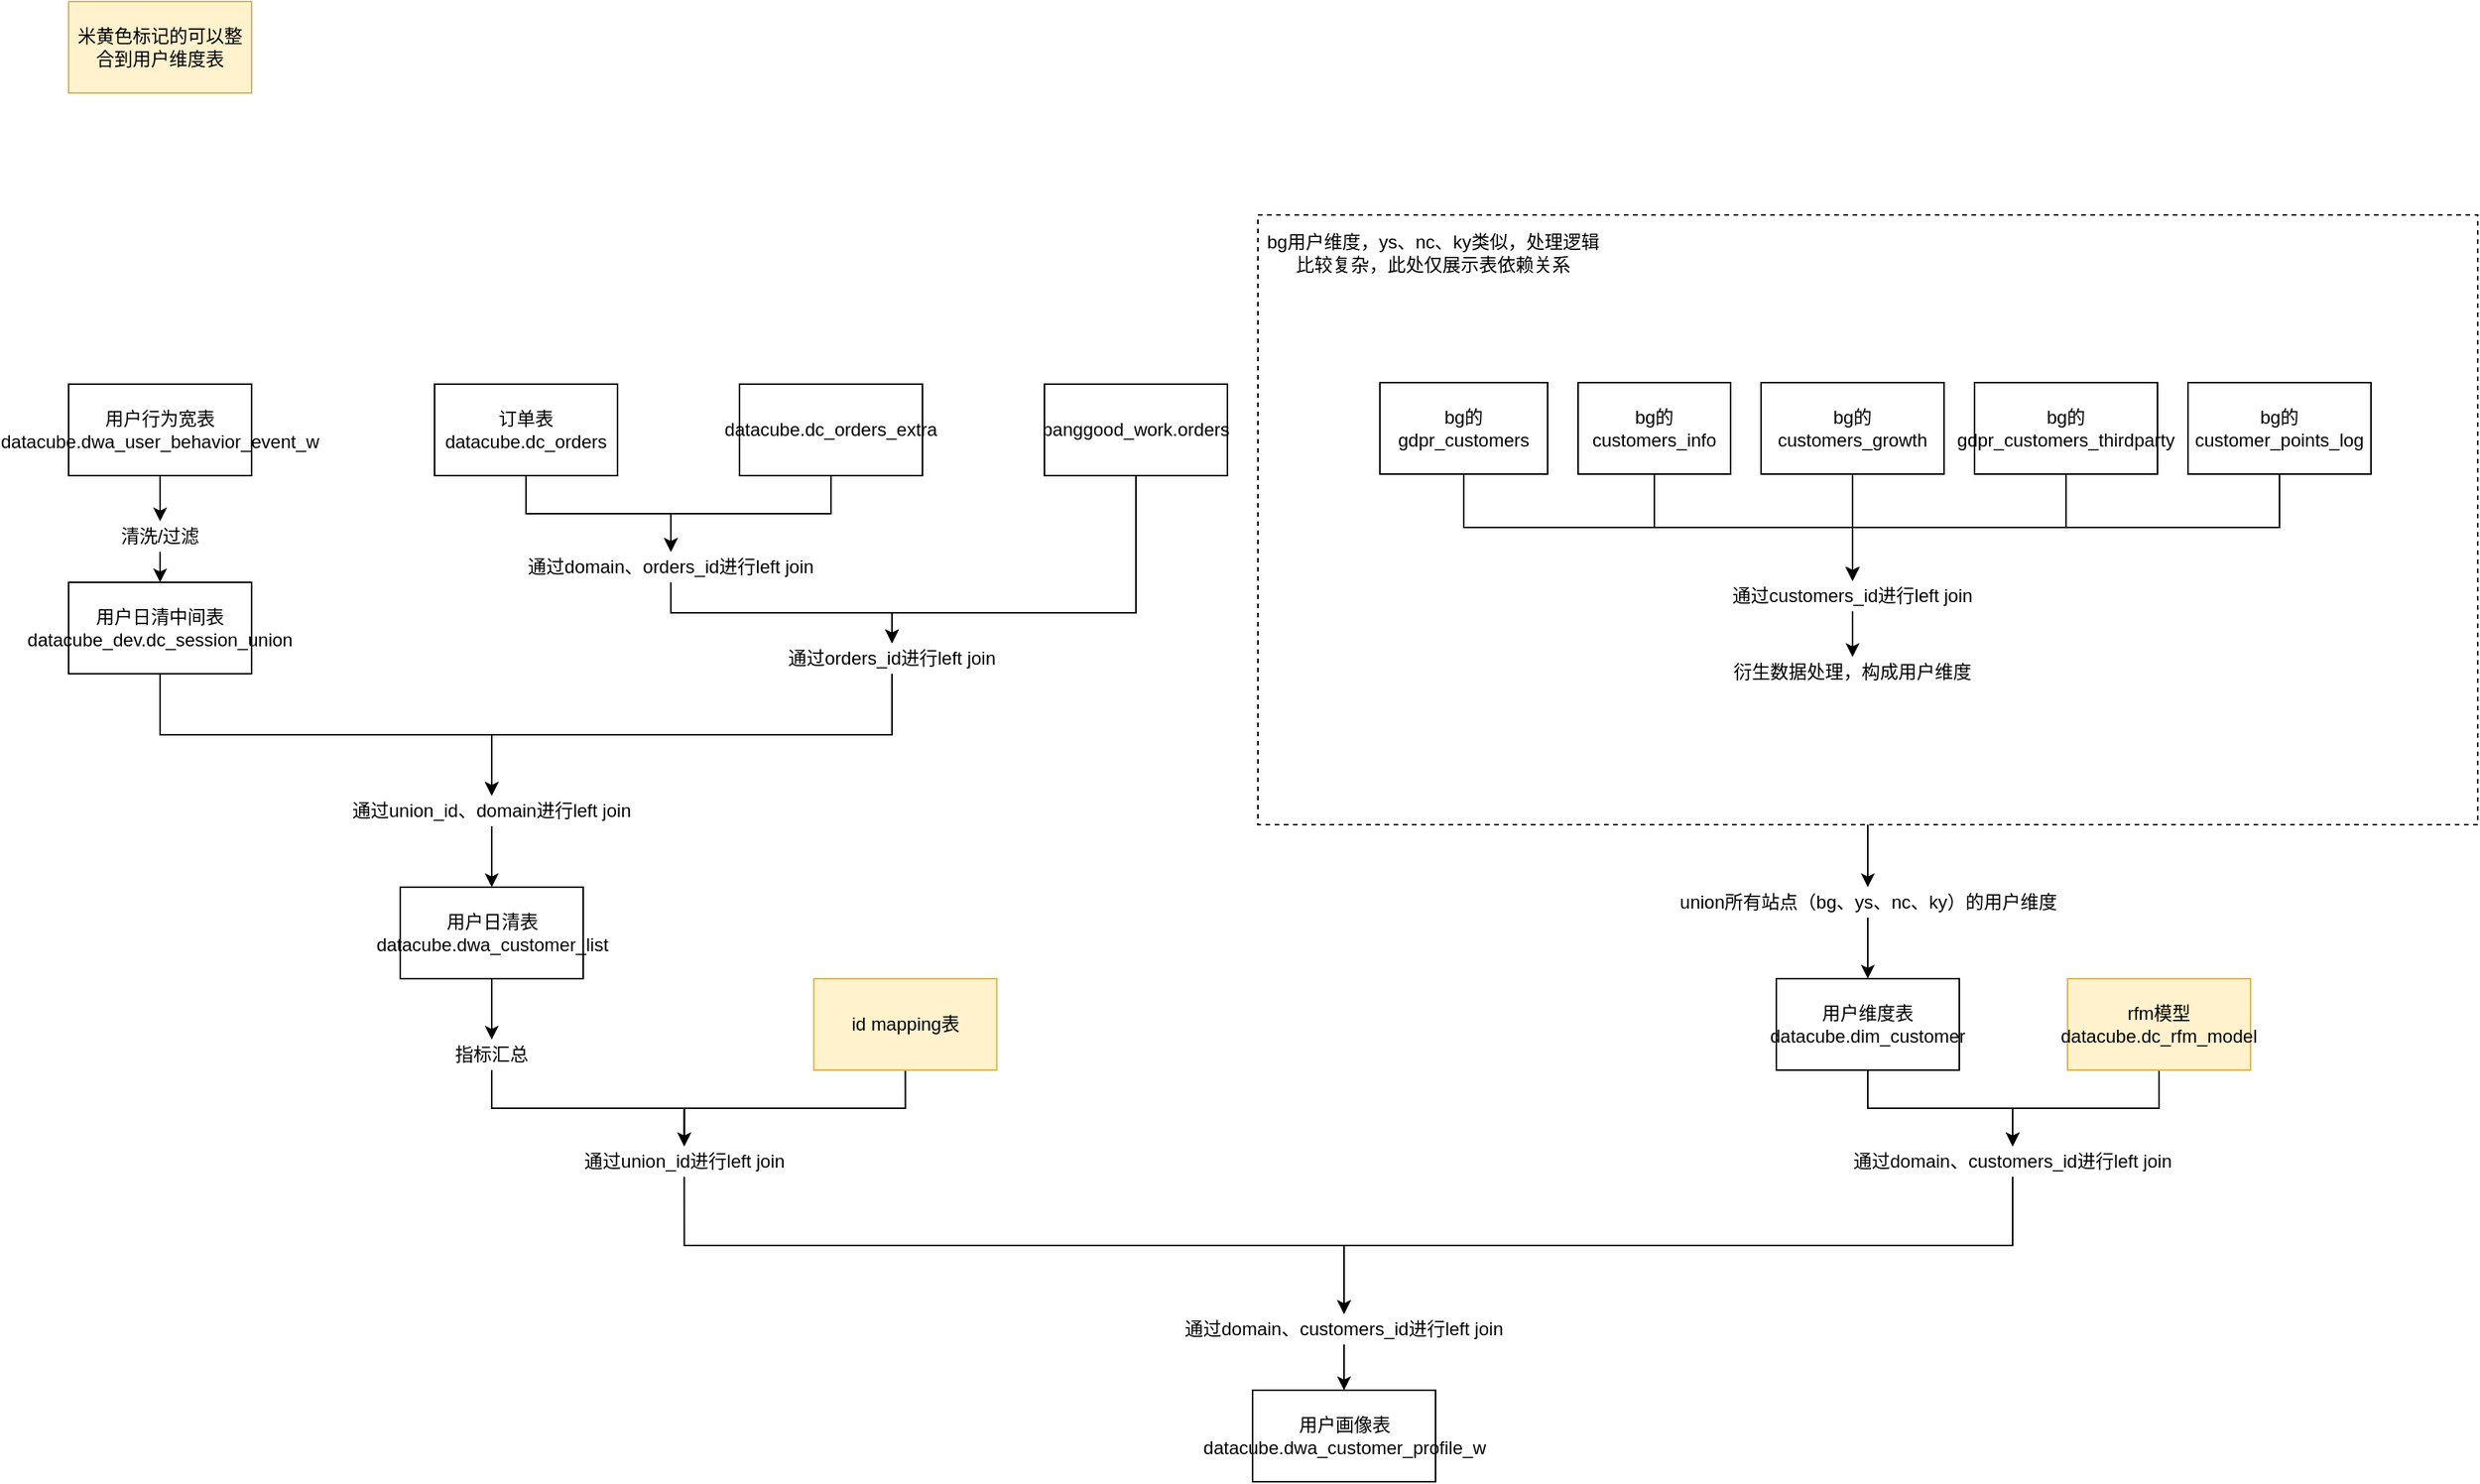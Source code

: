 <mxfile version="14.4.7" type="github">
  <diagram id="C5RBs43oDa-KdzZeNtuy" name="Page-1">
    <mxGraphModel dx="1246" dy="677" grid="1" gridSize="10" guides="1" tooltips="1" connect="1" arrows="1" fold="1" page="1" pageScale="1" pageWidth="827" pageHeight="1169" math="0" shadow="0">
      <root>
        <mxCell id="WIyWlLk6GJQsqaUBKTNV-0" />
        <mxCell id="WIyWlLk6GJQsqaUBKTNV-1" parent="WIyWlLk6GJQsqaUBKTNV-0" />
        <mxCell id="aJqS2GngOPCB8_TzCR6t-54" style="edgeStyle=orthogonalEdgeStyle;rounded=0;orthogonalLoop=1;jettySize=auto;html=1;exitX=0.5;exitY=1;exitDx=0;exitDy=0;" parent="WIyWlLk6GJQsqaUBKTNV-1" source="aJqS2GngOPCB8_TzCR6t-59" target="aJqS2GngOPCB8_TzCR6t-53" edge="1">
          <mxGeometry relative="1" as="geometry" />
        </mxCell>
        <mxCell id="aJqS2GngOPCB8_TzCR6t-52" value="用户行为宽表&lt;br&gt;datacube.dwa_user_behavior_event_w" style="rounded=0;whiteSpace=wrap;html=1;" parent="WIyWlLk6GJQsqaUBKTNV-1" vertex="1">
          <mxGeometry x="100" y="251" width="120" height="60" as="geometry" />
        </mxCell>
        <mxCell id="aJqS2GngOPCB8_TzCR6t-66" style="edgeStyle=orthogonalEdgeStyle;rounded=0;orthogonalLoop=1;jettySize=auto;html=1;exitX=0.5;exitY=1;exitDx=0;exitDy=0;entryX=0.5;entryY=0;entryDx=0;entryDy=0;" parent="WIyWlLk6GJQsqaUBKTNV-1" source="aJqS2GngOPCB8_TzCR6t-53" target="aJqS2GngOPCB8_TzCR6t-63" edge="1">
          <mxGeometry relative="1" as="geometry" />
        </mxCell>
        <mxCell id="aJqS2GngOPCB8_TzCR6t-53" value="用户日清中间表&lt;br&gt;datacube_dev.dc_session_union" style="rounded=0;whiteSpace=wrap;html=1;" parent="WIyWlLk6GJQsqaUBKTNV-1" vertex="1">
          <mxGeometry x="100" y="381" width="120" height="60" as="geometry" />
        </mxCell>
        <mxCell id="aJqS2GngOPCB8_TzCR6t-58" style="edgeStyle=orthogonalEdgeStyle;rounded=0;orthogonalLoop=1;jettySize=auto;html=1;exitX=0.5;exitY=1;exitDx=0;exitDy=0;" parent="WIyWlLk6GJQsqaUBKTNV-1" source="aJqS2GngOPCB8_TzCR6t-63" target="aJqS2GngOPCB8_TzCR6t-56" edge="1">
          <mxGeometry relative="1" as="geometry" />
        </mxCell>
        <mxCell id="aJqS2GngOPCB8_TzCR6t-73" style="edgeStyle=orthogonalEdgeStyle;rounded=0;orthogonalLoop=1;jettySize=auto;html=1;exitX=0.5;exitY=1;exitDx=0;exitDy=0;entryX=0.5;entryY=0;entryDx=0;entryDy=0;" parent="WIyWlLk6GJQsqaUBKTNV-1" source="aJqS2GngOPCB8_TzCR6t-55" target="aJqS2GngOPCB8_TzCR6t-72" edge="1">
          <mxGeometry relative="1" as="geometry" />
        </mxCell>
        <mxCell id="aJqS2GngOPCB8_TzCR6t-55" value="订单表&lt;br&gt;datacube.dc_orders" style="rounded=0;whiteSpace=wrap;html=1;" parent="WIyWlLk6GJQsqaUBKTNV-1" vertex="1">
          <mxGeometry x="340" y="251" width="120" height="60" as="geometry" />
        </mxCell>
        <mxCell id="aJqS2GngOPCB8_TzCR6t-62" style="edgeStyle=orthogonalEdgeStyle;rounded=0;orthogonalLoop=1;jettySize=auto;html=1;exitX=0.5;exitY=1;exitDx=0;exitDy=0;entryX=0.5;entryY=0;entryDx=0;entryDy=0;" parent="WIyWlLk6GJQsqaUBKTNV-1" source="aJqS2GngOPCB8_TzCR6t-68" target="aJqS2GngOPCB8_TzCR6t-97" edge="1">
          <mxGeometry relative="1" as="geometry">
            <mxPoint x="377.5" y="741" as="targetPoint" />
          </mxGeometry>
        </mxCell>
        <mxCell id="aJqS2GngOPCB8_TzCR6t-56" value="用户日清表&lt;br&gt;datacube.dwa_customer_list" style="rounded=0;whiteSpace=wrap;html=1;" parent="WIyWlLk6GJQsqaUBKTNV-1" vertex="1">
          <mxGeometry x="317.5" y="581" width="120" height="60" as="geometry" />
        </mxCell>
        <mxCell id="aJqS2GngOPCB8_TzCR6t-59" value="清洗/过滤" style="text;html=1;strokeColor=none;fillColor=none;align=center;verticalAlign=middle;whiteSpace=wrap;rounded=0;" parent="WIyWlLk6GJQsqaUBKTNV-1" vertex="1">
          <mxGeometry x="125" y="341" width="70" height="20" as="geometry" />
        </mxCell>
        <mxCell id="aJqS2GngOPCB8_TzCR6t-60" style="edgeStyle=orthogonalEdgeStyle;rounded=0;orthogonalLoop=1;jettySize=auto;html=1;exitX=0.5;exitY=1;exitDx=0;exitDy=0;" parent="WIyWlLk6GJQsqaUBKTNV-1" source="aJqS2GngOPCB8_TzCR6t-52" target="aJqS2GngOPCB8_TzCR6t-59" edge="1">
          <mxGeometry relative="1" as="geometry">
            <mxPoint x="160" y="311" as="sourcePoint" />
            <mxPoint x="160" y="381" as="targetPoint" />
          </mxGeometry>
        </mxCell>
        <mxCell id="aJqS2GngOPCB8_TzCR6t-63" value="通过union_id、domain进行left join" style="text;html=1;strokeColor=none;fillColor=none;align=center;verticalAlign=middle;whiteSpace=wrap;rounded=0;" parent="WIyWlLk6GJQsqaUBKTNV-1" vertex="1">
          <mxGeometry x="270" y="521" width="215" height="20" as="geometry" />
        </mxCell>
        <mxCell id="aJqS2GngOPCB8_TzCR6t-68" value="指标汇总" style="text;html=1;strokeColor=none;fillColor=none;align=center;verticalAlign=middle;whiteSpace=wrap;rounded=0;" parent="WIyWlLk6GJQsqaUBKTNV-1" vertex="1">
          <mxGeometry x="336.25" y="681" width="82.5" height="20" as="geometry" />
        </mxCell>
        <mxCell id="aJqS2GngOPCB8_TzCR6t-69" style="edgeStyle=orthogonalEdgeStyle;rounded=0;orthogonalLoop=1;jettySize=auto;html=1;exitX=0.5;exitY=1;exitDx=0;exitDy=0;entryX=0.5;entryY=0;entryDx=0;entryDy=0;" parent="WIyWlLk6GJQsqaUBKTNV-1" source="aJqS2GngOPCB8_TzCR6t-56" target="aJqS2GngOPCB8_TzCR6t-68" edge="1">
          <mxGeometry relative="1" as="geometry">
            <mxPoint x="377.5" y="601" as="sourcePoint" />
            <mxPoint x="377.5" y="661" as="targetPoint" />
          </mxGeometry>
        </mxCell>
        <mxCell id="aJqS2GngOPCB8_TzCR6t-77" style="edgeStyle=orthogonalEdgeStyle;rounded=0;orthogonalLoop=1;jettySize=auto;html=1;exitX=0.5;exitY=1;exitDx=0;exitDy=0;entryX=0.5;entryY=0;entryDx=0;entryDy=0;" parent="WIyWlLk6GJQsqaUBKTNV-1" source="aJqS2GngOPCB8_TzCR6t-70" target="aJqS2GngOPCB8_TzCR6t-72" edge="1">
          <mxGeometry relative="1" as="geometry" />
        </mxCell>
        <mxCell id="aJqS2GngOPCB8_TzCR6t-70" value="datacube.dc_orders_extra" style="rounded=0;whiteSpace=wrap;html=1;" parent="WIyWlLk6GJQsqaUBKTNV-1" vertex="1">
          <mxGeometry x="540" y="251" width="120" height="60" as="geometry" />
        </mxCell>
        <mxCell id="aJqS2GngOPCB8_TzCR6t-83" style="edgeStyle=orthogonalEdgeStyle;rounded=0;orthogonalLoop=1;jettySize=auto;html=1;exitX=0.5;exitY=1;exitDx=0;exitDy=0;entryX=0.5;entryY=0;entryDx=0;entryDy=0;" parent="WIyWlLk6GJQsqaUBKTNV-1" source="aJqS2GngOPCB8_TzCR6t-72" target="aJqS2GngOPCB8_TzCR6t-81" edge="1">
          <mxGeometry relative="1" as="geometry" />
        </mxCell>
        <mxCell id="aJqS2GngOPCB8_TzCR6t-72" value="通过domain、orders_id进行left join" style="text;html=1;strokeColor=none;fillColor=none;align=center;verticalAlign=middle;whiteSpace=wrap;rounded=0;" parent="WIyWlLk6GJQsqaUBKTNV-1" vertex="1">
          <mxGeometry x="380" y="361" width="230" height="20" as="geometry" />
        </mxCell>
        <mxCell id="aJqS2GngOPCB8_TzCR6t-84" style="edgeStyle=orthogonalEdgeStyle;rounded=0;orthogonalLoop=1;jettySize=auto;html=1;exitX=0.5;exitY=1;exitDx=0;exitDy=0;" parent="WIyWlLk6GJQsqaUBKTNV-1" source="aJqS2GngOPCB8_TzCR6t-80" target="aJqS2GngOPCB8_TzCR6t-81" edge="1">
          <mxGeometry relative="1" as="geometry">
            <Array as="points">
              <mxPoint x="800" y="401" />
              <mxPoint x="640" y="401" />
            </Array>
          </mxGeometry>
        </mxCell>
        <mxCell id="aJqS2GngOPCB8_TzCR6t-80" value="banggood_work.orders" style="rounded=0;whiteSpace=wrap;html=1;" parent="WIyWlLk6GJQsqaUBKTNV-1" vertex="1">
          <mxGeometry x="740" y="251" width="120" height="60" as="geometry" />
        </mxCell>
        <mxCell id="aJqS2GngOPCB8_TzCR6t-85" style="edgeStyle=orthogonalEdgeStyle;rounded=0;orthogonalLoop=1;jettySize=auto;html=1;exitX=0.5;exitY=1;exitDx=0;exitDy=0;" parent="WIyWlLk6GJQsqaUBKTNV-1" source="aJqS2GngOPCB8_TzCR6t-81" target="aJqS2GngOPCB8_TzCR6t-63" edge="1">
          <mxGeometry relative="1" as="geometry" />
        </mxCell>
        <mxCell id="aJqS2GngOPCB8_TzCR6t-81" value="通过orders_id进行left join" style="text;html=1;strokeColor=none;fillColor=none;align=center;verticalAlign=middle;whiteSpace=wrap;rounded=0;" parent="WIyWlLk6GJQsqaUBKTNV-1" vertex="1">
          <mxGeometry x="560" y="421" width="160" height="20" as="geometry" />
        </mxCell>
        <mxCell id="aJqS2GngOPCB8_TzCR6t-109" style="edgeStyle=orthogonalEdgeStyle;rounded=0;orthogonalLoop=1;jettySize=auto;html=1;exitX=0.5;exitY=1;exitDx=0;exitDy=0;entryX=0.5;entryY=0;entryDx=0;entryDy=0;" parent="WIyWlLk6GJQsqaUBKTNV-1" source="aJqS2GngOPCB8_TzCR6t-86" target="aJqS2GngOPCB8_TzCR6t-97" edge="1">
          <mxGeometry relative="1" as="geometry" />
        </mxCell>
        <mxCell id="aJqS2GngOPCB8_TzCR6t-86" value="id mapping表" style="rounded=0;whiteSpace=wrap;html=1;fillColor=#fff2cc;strokeColor=#d6b656;" parent="WIyWlLk6GJQsqaUBKTNV-1" vertex="1">
          <mxGeometry x="588.75" y="641" width="120" height="60" as="geometry" />
        </mxCell>
        <mxCell id="aJqS2GngOPCB8_TzCR6t-96" style="edgeStyle=orthogonalEdgeStyle;rounded=0;orthogonalLoop=1;jettySize=auto;html=1;exitX=0.5;exitY=1;exitDx=0;exitDy=0;entryX=0.5;entryY=0;entryDx=0;entryDy=0;" parent="WIyWlLk6GJQsqaUBKTNV-1" source="aJqS2GngOPCB8_TzCR6t-87" target="aJqS2GngOPCB8_TzCR6t-93" edge="1">
          <mxGeometry relative="1" as="geometry" />
        </mxCell>
        <mxCell id="aJqS2GngOPCB8_TzCR6t-87" value="rfm模型&lt;br&gt;datacube.dc_rfm_model" style="rounded=0;whiteSpace=wrap;html=1;fillColor=#fff2cc;strokeColor=#d6b656;" parent="WIyWlLk6GJQsqaUBKTNV-1" vertex="1">
          <mxGeometry x="1411" y="641" width="120" height="60" as="geometry" />
        </mxCell>
        <mxCell id="aJqS2GngOPCB8_TzCR6t-94" style="edgeStyle=orthogonalEdgeStyle;rounded=0;orthogonalLoop=1;jettySize=auto;html=1;exitX=0.5;exitY=1;exitDx=0;exitDy=0;entryX=0.5;entryY=0;entryDx=0;entryDy=0;" parent="WIyWlLk6GJQsqaUBKTNV-1" source="aJqS2GngOPCB8_TzCR6t-88" target="aJqS2GngOPCB8_TzCR6t-93" edge="1">
          <mxGeometry relative="1" as="geometry" />
        </mxCell>
        <mxCell id="aJqS2GngOPCB8_TzCR6t-88" value="用户维度表&lt;br&gt;datacube.dim_customer" style="rounded=0;whiteSpace=wrap;html=1;" parent="WIyWlLk6GJQsqaUBKTNV-1" vertex="1">
          <mxGeometry x="1220" y="641" width="120" height="60" as="geometry" />
        </mxCell>
        <mxCell id="aJqS2GngOPCB8_TzCR6t-103" style="edgeStyle=orthogonalEdgeStyle;rounded=0;orthogonalLoop=1;jettySize=auto;html=1;exitX=0.5;exitY=1;exitDx=0;exitDy=0;entryX=0.5;entryY=0;entryDx=0;entryDy=0;" parent="WIyWlLk6GJQsqaUBKTNV-1" source="aJqS2GngOPCB8_TzCR6t-93" target="aJqS2GngOPCB8_TzCR6t-101" edge="1">
          <mxGeometry relative="1" as="geometry" />
        </mxCell>
        <mxCell id="aJqS2GngOPCB8_TzCR6t-93" value="通过domain、customers_id进行left join" style="text;html=1;strokeColor=none;fillColor=none;align=center;verticalAlign=middle;whiteSpace=wrap;rounded=0;" parent="WIyWlLk6GJQsqaUBKTNV-1" vertex="1">
          <mxGeometry x="1260" y="751" width="230" height="20" as="geometry" />
        </mxCell>
        <mxCell id="aJqS2GngOPCB8_TzCR6t-102" style="edgeStyle=orthogonalEdgeStyle;rounded=0;orthogonalLoop=1;jettySize=auto;html=1;exitX=0.5;exitY=1;exitDx=0;exitDy=0;entryX=0.5;entryY=0;entryDx=0;entryDy=0;" parent="WIyWlLk6GJQsqaUBKTNV-1" source="aJqS2GngOPCB8_TzCR6t-97" target="aJqS2GngOPCB8_TzCR6t-101" edge="1">
          <mxGeometry relative="1" as="geometry" />
        </mxCell>
        <mxCell id="aJqS2GngOPCB8_TzCR6t-97" value="通过union_id进行left join" style="text;html=1;strokeColor=none;fillColor=none;align=center;verticalAlign=middle;whiteSpace=wrap;rounded=0;" parent="WIyWlLk6GJQsqaUBKTNV-1" vertex="1">
          <mxGeometry x="418.75" y="751" width="170" height="20" as="geometry" />
        </mxCell>
        <mxCell id="aJqS2GngOPCB8_TzCR6t-105" value="" style="edgeStyle=orthogonalEdgeStyle;rounded=0;orthogonalLoop=1;jettySize=auto;html=1;" parent="WIyWlLk6GJQsqaUBKTNV-1" source="aJqS2GngOPCB8_TzCR6t-101" target="aJqS2GngOPCB8_TzCR6t-104" edge="1">
          <mxGeometry relative="1" as="geometry" />
        </mxCell>
        <mxCell id="aJqS2GngOPCB8_TzCR6t-101" value="通过domain、customers_id进行left join" style="text;html=1;strokeColor=none;fillColor=none;align=center;verticalAlign=middle;whiteSpace=wrap;rounded=0;" parent="WIyWlLk6GJQsqaUBKTNV-1" vertex="1">
          <mxGeometry x="790" y="861" width="293" height="20" as="geometry" />
        </mxCell>
        <mxCell id="aJqS2GngOPCB8_TzCR6t-104" value="用户画像表&lt;br&gt;datacube.dwa_customer_profile_w" style="whiteSpace=wrap;html=1;" parent="WIyWlLk6GJQsqaUBKTNV-1" vertex="1">
          <mxGeometry x="876.5" y="911" width="120" height="60" as="geometry" />
        </mxCell>
        <mxCell id="aJqS2GngOPCB8_TzCR6t-127" value="" style="group" parent="WIyWlLk6GJQsqaUBKTNV-1" vertex="1" connectable="0">
          <mxGeometry x="880" y="140" width="800" height="400" as="geometry" />
        </mxCell>
        <mxCell id="aJqS2GngOPCB8_TzCR6t-126" value="" style="rounded=0;whiteSpace=wrap;html=1;fillColor=none;dashed=1;" parent="aJqS2GngOPCB8_TzCR6t-127" vertex="1">
          <mxGeometry width="800" height="400" as="geometry" />
        </mxCell>
        <mxCell id="aJqS2GngOPCB8_TzCR6t-106" value="bg的gdpr_customers" style="rounded=0;whiteSpace=wrap;html=1;" parent="aJqS2GngOPCB8_TzCR6t-127" vertex="1">
          <mxGeometry x="80" y="110" width="110" height="60" as="geometry" />
        </mxCell>
        <mxCell id="aJqS2GngOPCB8_TzCR6t-107" value="bg的customers_info" style="rounded=0;whiteSpace=wrap;html=1;" parent="aJqS2GngOPCB8_TzCR6t-127" vertex="1">
          <mxGeometry x="210" y="110" width="100" height="60" as="geometry" />
        </mxCell>
        <mxCell id="aJqS2GngOPCB8_TzCR6t-108" value="bg的customers_growth" style="rounded=0;whiteSpace=wrap;html=1;" parent="aJqS2GngOPCB8_TzCR6t-127" vertex="1">
          <mxGeometry x="330" y="110" width="120" height="60" as="geometry" />
        </mxCell>
        <mxCell id="aJqS2GngOPCB8_TzCR6t-110" value="通过customers_id进行left join" style="text;html=1;strokeColor=none;fillColor=none;align=center;verticalAlign=middle;whiteSpace=wrap;rounded=0;" parent="aJqS2GngOPCB8_TzCR6t-127" vertex="1">
          <mxGeometry x="300" y="240" width="180" height="20" as="geometry" />
        </mxCell>
        <mxCell id="aJqS2GngOPCB8_TzCR6t-111" style="edgeStyle=orthogonalEdgeStyle;rounded=0;orthogonalLoop=1;jettySize=auto;html=1;exitX=0.5;exitY=1;exitDx=0;exitDy=0;" parent="aJqS2GngOPCB8_TzCR6t-127" source="aJqS2GngOPCB8_TzCR6t-106" target="aJqS2GngOPCB8_TzCR6t-110" edge="1">
          <mxGeometry relative="1" as="geometry" />
        </mxCell>
        <mxCell id="aJqS2GngOPCB8_TzCR6t-112" style="edgeStyle=orthogonalEdgeStyle;rounded=0;orthogonalLoop=1;jettySize=auto;html=1;exitX=0.5;exitY=1;exitDx=0;exitDy=0;" parent="aJqS2GngOPCB8_TzCR6t-127" source="aJqS2GngOPCB8_TzCR6t-107" target="aJqS2GngOPCB8_TzCR6t-110" edge="1">
          <mxGeometry relative="1" as="geometry" />
        </mxCell>
        <mxCell id="aJqS2GngOPCB8_TzCR6t-113" style="edgeStyle=orthogonalEdgeStyle;rounded=0;orthogonalLoop=1;jettySize=auto;html=1;exitX=0.5;exitY=1;exitDx=0;exitDy=0;entryX=0.5;entryY=0;entryDx=0;entryDy=0;" parent="aJqS2GngOPCB8_TzCR6t-127" source="aJqS2GngOPCB8_TzCR6t-108" target="aJqS2GngOPCB8_TzCR6t-110" edge="1">
          <mxGeometry relative="1" as="geometry" />
        </mxCell>
        <mxCell id="aJqS2GngOPCB8_TzCR6t-122" style="edgeStyle=orthogonalEdgeStyle;rounded=0;orthogonalLoop=1;jettySize=auto;html=1;exitX=0.5;exitY=1;exitDx=0;exitDy=0;entryX=0.5;entryY=0;entryDx=0;entryDy=0;" parent="aJqS2GngOPCB8_TzCR6t-127" source="aJqS2GngOPCB8_TzCR6t-114" target="aJqS2GngOPCB8_TzCR6t-110" edge="1">
          <mxGeometry relative="1" as="geometry" />
        </mxCell>
        <mxCell id="aJqS2GngOPCB8_TzCR6t-114" value="bg的gdpr_customers_thirdparty" style="rounded=0;whiteSpace=wrap;html=1;" parent="aJqS2GngOPCB8_TzCR6t-127" vertex="1">
          <mxGeometry x="470" y="110" width="120" height="60" as="geometry" />
        </mxCell>
        <mxCell id="aJqS2GngOPCB8_TzCR6t-123" style="edgeStyle=orthogonalEdgeStyle;rounded=0;orthogonalLoop=1;jettySize=auto;html=1;exitX=0.5;exitY=1;exitDx=0;exitDy=0;" parent="aJqS2GngOPCB8_TzCR6t-127" source="aJqS2GngOPCB8_TzCR6t-115" target="aJqS2GngOPCB8_TzCR6t-110" edge="1">
          <mxGeometry relative="1" as="geometry" />
        </mxCell>
        <mxCell id="aJqS2GngOPCB8_TzCR6t-115" value="bg的customer_points_log" style="rounded=0;whiteSpace=wrap;html=1;" parent="aJqS2GngOPCB8_TzCR6t-127" vertex="1">
          <mxGeometry x="610" y="110" width="120" height="60" as="geometry" />
        </mxCell>
        <mxCell id="aJqS2GngOPCB8_TzCR6t-118" value="衍生数据处理，构成用户维度" style="text;html=1;strokeColor=none;fillColor=none;align=center;verticalAlign=middle;whiteSpace=wrap;rounded=0;" parent="aJqS2GngOPCB8_TzCR6t-127" vertex="1">
          <mxGeometry x="310" y="290" width="160" height="20" as="geometry" />
        </mxCell>
        <mxCell id="aJqS2GngOPCB8_TzCR6t-119" style="edgeStyle=orthogonalEdgeStyle;rounded=0;orthogonalLoop=1;jettySize=auto;html=1;exitX=0.5;exitY=1;exitDx=0;exitDy=0;entryX=0.5;entryY=0;entryDx=0;entryDy=0;" parent="aJqS2GngOPCB8_TzCR6t-127" source="aJqS2GngOPCB8_TzCR6t-110" target="aJqS2GngOPCB8_TzCR6t-118" edge="1">
          <mxGeometry relative="1" as="geometry" />
        </mxCell>
        <mxCell id="aJqS2GngOPCB8_TzCR6t-128" value="bg用户维度，ys、nc、ky类似，处理逻辑比较复杂，此处仅展示表依赖关系" style="text;html=1;strokeColor=none;fillColor=none;align=center;verticalAlign=middle;whiteSpace=wrap;rounded=0;dashed=1;" parent="aJqS2GngOPCB8_TzCR6t-127" vertex="1">
          <mxGeometry width="230" height="50" as="geometry" />
        </mxCell>
        <mxCell id="aJqS2GngOPCB8_TzCR6t-139" style="edgeStyle=orthogonalEdgeStyle;rounded=0;orthogonalLoop=1;jettySize=auto;html=1;exitX=0.5;exitY=1;exitDx=0;exitDy=0;entryX=0.5;entryY=0;entryDx=0;entryDy=0;" parent="WIyWlLk6GJQsqaUBKTNV-1" source="aJqS2GngOPCB8_TzCR6t-136" target="aJqS2GngOPCB8_TzCR6t-88" edge="1">
          <mxGeometry relative="1" as="geometry" />
        </mxCell>
        <mxCell id="aJqS2GngOPCB8_TzCR6t-136" value="union所有站点（bg、ys、nc、ky）的用户维度" style="text;html=1;strokeColor=none;fillColor=none;align=center;verticalAlign=middle;whiteSpace=wrap;rounded=0;" parent="WIyWlLk6GJQsqaUBKTNV-1" vertex="1">
          <mxGeometry x="1152.5" y="581" width="255" height="20" as="geometry" />
        </mxCell>
        <mxCell id="aJqS2GngOPCB8_TzCR6t-138" style="edgeStyle=orthogonalEdgeStyle;rounded=0;orthogonalLoop=1;jettySize=auto;html=1;exitX=0.5;exitY=1;exitDx=0;exitDy=0;" parent="WIyWlLk6GJQsqaUBKTNV-1" source="aJqS2GngOPCB8_TzCR6t-126" target="aJqS2GngOPCB8_TzCR6t-136" edge="1">
          <mxGeometry relative="1" as="geometry" />
        </mxCell>
        <mxCell id="5Zory2AubJq9HD0TSqMJ-0" value="米黄色标记的可以整合到用户维度表" style="rounded=0;whiteSpace=wrap;html=1;fillColor=#fff2cc;strokeColor=#d6b656;" vertex="1" parent="WIyWlLk6GJQsqaUBKTNV-1">
          <mxGeometry x="100" width="120" height="60" as="geometry" />
        </mxCell>
      </root>
    </mxGraphModel>
  </diagram>
</mxfile>
